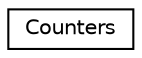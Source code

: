 digraph "Graphical Class Hierarchy"
{
 // LATEX_PDF_SIZE
  edge [fontname="Helvetica",fontsize="10",labelfontname="Helvetica",labelfontsize="10"];
  node [fontname="Helvetica",fontsize="10",shape=record];
  rankdir="LR";
  Node0 [label="Counters",height=0.2,width=0.4,color="black", fillcolor="white", style="filled",URL="$class_counters.html",tooltip=" "];
}

